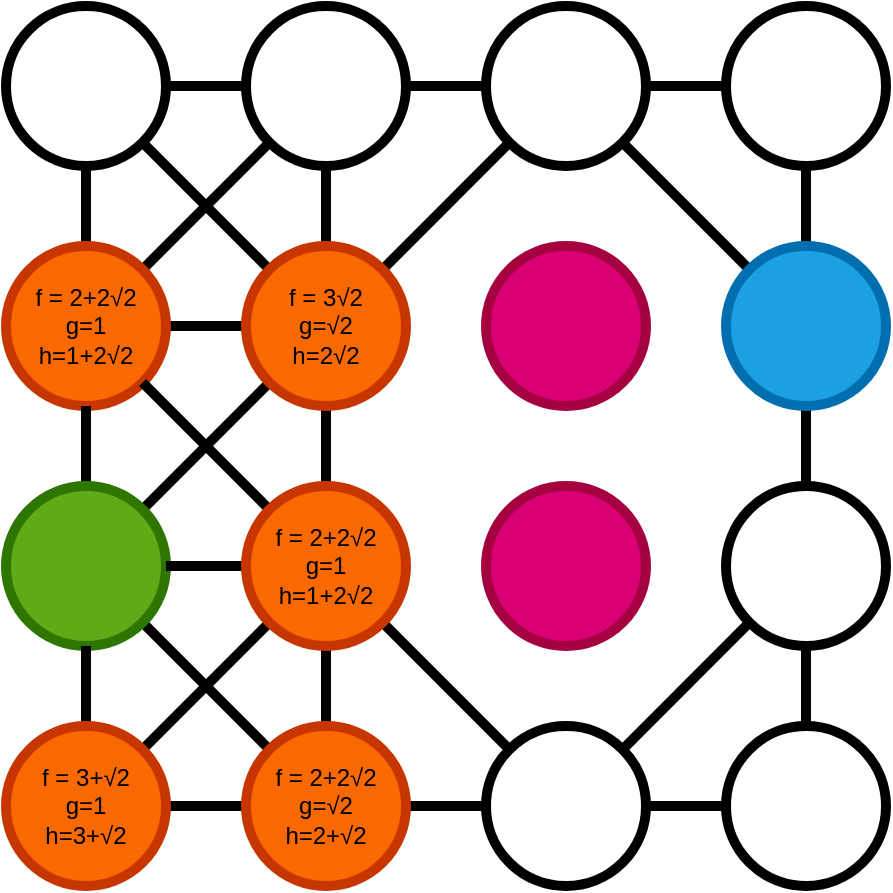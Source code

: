 <mxfile version="22.0.2" type="device">
  <diagram name="Página-1" id="PBMzx0IFOF0NQI9LSY-v">
    <mxGraphModel dx="1104" dy="675" grid="0" gridSize="10" guides="1" tooltips="1" connect="1" arrows="1" fold="1" page="1" pageScale="1" pageWidth="827" pageHeight="1169" math="0" shadow="0">
      <root>
        <mxCell id="0" />
        <mxCell id="1" parent="0" />
        <mxCell id="xbUg_8GrWdyiabOj9sQY-20" value="" style="edgeStyle=orthogonalEdgeStyle;rounded=0;orthogonalLoop=1;jettySize=auto;html=1;endArrow=none;endFill=0;strokeWidth=5;" parent="1" source="xbUg_8GrWdyiabOj9sQY-1" target="xbUg_8GrWdyiabOj9sQY-6" edge="1">
          <mxGeometry relative="1" as="geometry">
            <Array as="points">
              <mxPoint x="120" y="220" />
              <mxPoint x="120" y="220" />
            </Array>
          </mxGeometry>
        </mxCell>
        <mxCell id="xbUg_8GrWdyiabOj9sQY-41" value="" style="edgeStyle=orthogonalEdgeStyle;shape=connector;rounded=0;orthogonalLoop=1;jettySize=auto;html=1;labelBackgroundColor=default;align=center;verticalAlign=middle;fontFamily=Helvetica;fontSize=11;fontColor=default;endArrow=none;endFill=0;strokeWidth=5;" parent="1" source="xbUg_8GrWdyiabOj9sQY-1" target="xbUg_8GrWdyiabOj9sQY-3" edge="1">
          <mxGeometry relative="1" as="geometry" />
        </mxCell>
        <mxCell id="xbUg_8GrWdyiabOj9sQY-44" style="shape=connector;rounded=0;orthogonalLoop=1;jettySize=auto;html=1;exitX=1;exitY=1;exitDx=0;exitDy=0;entryX=0;entryY=0;entryDx=0;entryDy=0;labelBackgroundColor=default;align=center;verticalAlign=middle;fontFamily=Helvetica;fontSize=11;fontColor=default;endArrow=none;endFill=0;strokeWidth=5;" parent="1" source="xbUg_8GrWdyiabOj9sQY-1" target="xbUg_8GrWdyiabOj9sQY-7" edge="1">
          <mxGeometry relative="1" as="geometry" />
        </mxCell>
        <mxCell id="xbUg_8GrWdyiabOj9sQY-1" value="" style="ellipse;whiteSpace=wrap;html=1;aspect=fixed;strokeWidth=5;" parent="1" vertex="1">
          <mxGeometry x="80" y="120" width="80" height="80" as="geometry" />
        </mxCell>
        <mxCell id="xbUg_8GrWdyiabOj9sQY-21" value="" style="edgeStyle=orthogonalEdgeStyle;shape=connector;rounded=0;orthogonalLoop=1;jettySize=auto;html=1;labelBackgroundColor=default;align=center;verticalAlign=middle;fontFamily=Helvetica;fontSize=11;fontColor=default;endArrow=none;endFill=0;strokeWidth=5;" parent="1" source="xbUg_8GrWdyiabOj9sQY-3" target="xbUg_8GrWdyiabOj9sQY-7" edge="1">
          <mxGeometry relative="1" as="geometry" />
        </mxCell>
        <mxCell id="xbUg_8GrWdyiabOj9sQY-42" value="" style="edgeStyle=orthogonalEdgeStyle;shape=connector;rounded=0;orthogonalLoop=1;jettySize=auto;html=1;labelBackgroundColor=default;align=center;verticalAlign=middle;fontFamily=Helvetica;fontSize=11;fontColor=default;endArrow=none;endFill=0;strokeWidth=5;" parent="1" source="xbUg_8GrWdyiabOj9sQY-3" target="xbUg_8GrWdyiabOj9sQY-4" edge="1">
          <mxGeometry relative="1" as="geometry" />
        </mxCell>
        <mxCell id="xbUg_8GrWdyiabOj9sQY-3" value="" style="ellipse;whiteSpace=wrap;html=1;aspect=fixed;strokeWidth=5;" parent="1" vertex="1">
          <mxGeometry x="200" y="120" width="80" height="80" as="geometry" />
        </mxCell>
        <mxCell id="xbUg_8GrWdyiabOj9sQY-43" value="" style="edgeStyle=orthogonalEdgeStyle;shape=connector;rounded=0;orthogonalLoop=1;jettySize=auto;html=1;labelBackgroundColor=default;align=center;verticalAlign=middle;fontFamily=Helvetica;fontSize=11;fontColor=default;endArrow=none;endFill=0;strokeWidth=5;" parent="1" source="xbUg_8GrWdyiabOj9sQY-4" target="xbUg_8GrWdyiabOj9sQY-5" edge="1">
          <mxGeometry relative="1" as="geometry" />
        </mxCell>
        <mxCell id="xbUg_8GrWdyiabOj9sQY-47" style="edgeStyle=none;shape=connector;rounded=0;orthogonalLoop=1;jettySize=auto;html=1;exitX=0;exitY=1;exitDx=0;exitDy=0;entryX=1;entryY=0;entryDx=0;entryDy=0;labelBackgroundColor=default;strokeWidth=5;align=center;verticalAlign=middle;fontFamily=Helvetica;fontSize=11;fontColor=default;endArrow=none;endFill=0;" parent="1" source="xbUg_8GrWdyiabOj9sQY-4" target="xbUg_8GrWdyiabOj9sQY-7" edge="1">
          <mxGeometry relative="1" as="geometry" />
        </mxCell>
        <mxCell id="xbUg_8GrWdyiabOj9sQY-4" value="" style="ellipse;whiteSpace=wrap;html=1;aspect=fixed;strokeWidth=5;" parent="1" vertex="1">
          <mxGeometry x="320" y="120" width="80" height="80" as="geometry" />
        </mxCell>
        <mxCell id="xbUg_8GrWdyiabOj9sQY-23" value="" style="edgeStyle=orthogonalEdgeStyle;shape=connector;rounded=0;orthogonalLoop=1;jettySize=auto;html=1;labelBackgroundColor=default;align=center;verticalAlign=middle;fontFamily=Helvetica;fontSize=11;fontColor=default;endArrow=none;endFill=0;strokeWidth=5;" parent="1" source="xbUg_8GrWdyiabOj9sQY-5" target="xbUg_8GrWdyiabOj9sQY-9" edge="1">
          <mxGeometry relative="1" as="geometry" />
        </mxCell>
        <mxCell id="xbUg_8GrWdyiabOj9sQY-5" value="" style="ellipse;whiteSpace=wrap;html=1;aspect=fixed;strokeWidth=5;" parent="1" vertex="1">
          <mxGeometry x="440" y="120" width="80" height="80" as="geometry" />
        </mxCell>
        <mxCell id="xbUg_8GrWdyiabOj9sQY-31" value="" style="edgeStyle=orthogonalEdgeStyle;shape=connector;rounded=0;orthogonalLoop=1;jettySize=auto;html=1;labelBackgroundColor=default;align=center;verticalAlign=middle;fontFamily=Helvetica;fontSize=11;fontColor=default;endArrow=none;endFill=0;strokeWidth=5;" parent="1" source="xbUg_8GrWdyiabOj9sQY-6" target="xbUg_8GrWdyiabOj9sQY-7" edge="1">
          <mxGeometry relative="1" as="geometry" />
        </mxCell>
        <mxCell id="xbUg_8GrWdyiabOj9sQY-59" style="edgeStyle=none;shape=connector;rounded=0;orthogonalLoop=1;jettySize=auto;html=1;exitX=1;exitY=0;exitDx=0;exitDy=0;entryX=0;entryY=1;entryDx=0;entryDy=0;labelBackgroundColor=default;strokeWidth=5;align=center;verticalAlign=middle;fontFamily=Helvetica;fontSize=11;fontColor=default;endArrow=none;endFill=0;" parent="1" source="xbUg_8GrWdyiabOj9sQY-6" target="xbUg_8GrWdyiabOj9sQY-3" edge="1">
          <mxGeometry relative="1" as="geometry" />
        </mxCell>
        <mxCell id="xbUg_8GrWdyiabOj9sQY-6" value="f = 2+2√2&lt;br&gt;g=1&lt;br&gt;h=1+2√2" style="ellipse;whiteSpace=wrap;html=1;aspect=fixed;strokeWidth=5;fillColor=#fa6800;fontColor=#000000;strokeColor=#C73500;" parent="1" vertex="1">
          <mxGeometry x="80" y="240" width="80" height="80" as="geometry" />
        </mxCell>
        <mxCell id="xbUg_8GrWdyiabOj9sQY-35" value="" style="edgeStyle=orthogonalEdgeStyle;shape=connector;rounded=0;orthogonalLoop=1;jettySize=auto;html=1;labelBackgroundColor=default;align=center;verticalAlign=middle;fontFamily=Helvetica;fontSize=11;fontColor=default;endArrow=none;endFill=0;strokeWidth=5;" parent="1" source="xbUg_8GrWdyiabOj9sQY-7" target="xbUg_8GrWdyiabOj9sQY-11" edge="1">
          <mxGeometry relative="1" as="geometry" />
        </mxCell>
        <mxCell id="xbUg_8GrWdyiabOj9sQY-48" style="edgeStyle=none;shape=connector;rounded=0;orthogonalLoop=1;jettySize=auto;html=1;exitX=0;exitY=1;exitDx=0;exitDy=0;entryX=1;entryY=0;entryDx=0;entryDy=0;labelBackgroundColor=default;strokeWidth=5;align=center;verticalAlign=middle;fontFamily=Helvetica;fontSize=11;fontColor=default;endArrow=none;endFill=0;" parent="1" source="xbUg_8GrWdyiabOj9sQY-7" target="xbUg_8GrWdyiabOj9sQY-10" edge="1">
          <mxGeometry relative="1" as="geometry" />
        </mxCell>
        <mxCell id="xbUg_8GrWdyiabOj9sQY-7" value="f = 3√2&lt;br&gt;g=√2&lt;br&gt;h=2√2" style="ellipse;whiteSpace=wrap;html=1;aspect=fixed;strokeWidth=5;fillColor=#fa6800;fontColor=#000000;strokeColor=#C73500;" parent="1" vertex="1">
          <mxGeometry x="200" y="240" width="80" height="80" as="geometry" />
        </mxCell>
        <mxCell id="xbUg_8GrWdyiabOj9sQY-8" value="" style="ellipse;whiteSpace=wrap;html=1;aspect=fixed;strokeWidth=5;fillColor=#d80073;fontColor=#ffffff;strokeColor=#A50040;" parent="1" vertex="1">
          <mxGeometry x="320" y="240" width="80" height="80" as="geometry" />
        </mxCell>
        <mxCell id="xbUg_8GrWdyiabOj9sQY-24" value="" style="edgeStyle=orthogonalEdgeStyle;shape=connector;rounded=0;orthogonalLoop=1;jettySize=auto;html=1;labelBackgroundColor=default;align=center;verticalAlign=middle;fontFamily=Helvetica;fontSize=11;fontColor=default;endArrow=none;endFill=0;strokeWidth=5;" parent="1" source="xbUg_8GrWdyiabOj9sQY-9" target="xbUg_8GrWdyiabOj9sQY-13" edge="1">
          <mxGeometry relative="1" as="geometry" />
        </mxCell>
        <mxCell id="xbUg_8GrWdyiabOj9sQY-52" style="edgeStyle=none;shape=connector;rounded=0;orthogonalLoop=1;jettySize=auto;html=1;exitX=0;exitY=0;exitDx=0;exitDy=0;entryX=1;entryY=1;entryDx=0;entryDy=0;labelBackgroundColor=default;strokeWidth=5;align=center;verticalAlign=middle;fontFamily=Helvetica;fontSize=11;fontColor=default;endArrow=none;endFill=0;" parent="1" source="xbUg_8GrWdyiabOj9sQY-9" target="xbUg_8GrWdyiabOj9sQY-4" edge="1">
          <mxGeometry relative="1" as="geometry" />
        </mxCell>
        <mxCell id="xbUg_8GrWdyiabOj9sQY-9" value="" style="ellipse;whiteSpace=wrap;html=1;aspect=fixed;strokeWidth=5;fillColor=#1ba1e2;fontColor=#ffffff;strokeColor=#006EAF;" parent="1" vertex="1">
          <mxGeometry x="440" y="240" width="80" height="80" as="geometry" />
        </mxCell>
        <mxCell id="xbUg_8GrWdyiabOj9sQY-30" value="" style="edgeStyle=orthogonalEdgeStyle;shape=connector;rounded=0;orthogonalLoop=1;jettySize=auto;html=1;labelBackgroundColor=default;align=center;verticalAlign=middle;fontFamily=Helvetica;fontSize=11;fontColor=default;endArrow=none;endFill=0;strokeWidth=5;" parent="1" source="xbUg_8GrWdyiabOj9sQY-10" target="xbUg_8GrWdyiabOj9sQY-6" edge="1">
          <mxGeometry relative="1" as="geometry" />
        </mxCell>
        <mxCell id="xbUg_8GrWdyiabOj9sQY-60" style="edgeStyle=none;shape=connector;rounded=0;orthogonalLoop=1;jettySize=auto;html=1;exitX=1;exitY=1;exitDx=0;exitDy=0;entryX=0;entryY=0;entryDx=0;entryDy=0;labelBackgroundColor=default;strokeWidth=5;align=center;verticalAlign=middle;fontFamily=Helvetica;fontSize=11;fontColor=default;endArrow=none;endFill=0;" parent="1" source="xbUg_8GrWdyiabOj9sQY-10" target="xbUg_8GrWdyiabOj9sQY-15" edge="1">
          <mxGeometry relative="1" as="geometry" />
        </mxCell>
        <mxCell id="xbUg_8GrWdyiabOj9sQY-10" value="" style="ellipse;whiteSpace=wrap;html=1;aspect=fixed;strokeWidth=5;fillColor=#60a917;fontColor=#ffffff;strokeColor=#2D7600;" parent="1" vertex="1">
          <mxGeometry x="80" y="360" width="80" height="80" as="geometry" />
        </mxCell>
        <mxCell id="xbUg_8GrWdyiabOj9sQY-36" value="" style="edgeStyle=orthogonalEdgeStyle;shape=connector;rounded=0;orthogonalLoop=1;jettySize=auto;html=1;labelBackgroundColor=default;align=center;verticalAlign=middle;fontFamily=Helvetica;fontSize=11;fontColor=default;endArrow=none;endFill=0;strokeWidth=5;" parent="1" source="xbUg_8GrWdyiabOj9sQY-11" target="xbUg_8GrWdyiabOj9sQY-10" edge="1">
          <mxGeometry relative="1" as="geometry" />
        </mxCell>
        <mxCell id="xbUg_8GrWdyiabOj9sQY-40" value="" style="edgeStyle=orthogonalEdgeStyle;shape=connector;rounded=0;orthogonalLoop=1;jettySize=auto;html=1;labelBackgroundColor=default;align=center;verticalAlign=middle;fontFamily=Helvetica;fontSize=11;fontColor=default;endArrow=none;endFill=0;strokeWidth=5;" parent="1" source="xbUg_8GrWdyiabOj9sQY-11" target="xbUg_8GrWdyiabOj9sQY-15" edge="1">
          <mxGeometry relative="1" as="geometry" />
        </mxCell>
        <mxCell id="xbUg_8GrWdyiabOj9sQY-49" style="edgeStyle=none;shape=connector;rounded=0;orthogonalLoop=1;jettySize=auto;html=1;exitX=0;exitY=1;exitDx=0;exitDy=0;entryX=1;entryY=0;entryDx=0;entryDy=0;labelBackgroundColor=default;strokeWidth=5;align=center;verticalAlign=middle;fontFamily=Helvetica;fontSize=11;fontColor=default;endArrow=none;endFill=0;" parent="1" source="xbUg_8GrWdyiabOj9sQY-11" target="xbUg_8GrWdyiabOj9sQY-14" edge="1">
          <mxGeometry relative="1" as="geometry" />
        </mxCell>
        <mxCell id="xbUg_8GrWdyiabOj9sQY-50" style="edgeStyle=none;shape=connector;rounded=0;orthogonalLoop=1;jettySize=auto;html=1;exitX=1;exitY=1;exitDx=0;exitDy=0;entryX=0;entryY=0;entryDx=0;entryDy=0;labelBackgroundColor=default;strokeWidth=5;align=center;verticalAlign=middle;fontFamily=Helvetica;fontSize=11;fontColor=default;endArrow=none;endFill=0;" parent="1" source="xbUg_8GrWdyiabOj9sQY-11" target="xbUg_8GrWdyiabOj9sQY-16" edge="1">
          <mxGeometry relative="1" as="geometry" />
        </mxCell>
        <mxCell id="xbUg_8GrWdyiabOj9sQY-58" style="edgeStyle=none;shape=connector;rounded=0;orthogonalLoop=1;jettySize=auto;html=1;exitX=0;exitY=0;exitDx=0;exitDy=0;entryX=1;entryY=1;entryDx=0;entryDy=0;labelBackgroundColor=default;strokeWidth=5;align=center;verticalAlign=middle;fontFamily=Helvetica;fontSize=11;fontColor=default;endArrow=none;endFill=0;" parent="1" source="xbUg_8GrWdyiabOj9sQY-11" target="xbUg_8GrWdyiabOj9sQY-6" edge="1">
          <mxGeometry relative="1" as="geometry" />
        </mxCell>
        <mxCell id="xbUg_8GrWdyiabOj9sQY-11" value="f = 2+2√2&lt;br&gt;g=1&lt;br&gt;h=1+2√2" style="ellipse;whiteSpace=wrap;html=1;aspect=fixed;strokeWidth=5;fillColor=#fa6800;fontColor=#000000;strokeColor=#C73500;" parent="1" vertex="1">
          <mxGeometry x="200" y="360" width="80" height="80" as="geometry" />
        </mxCell>
        <mxCell id="xbUg_8GrWdyiabOj9sQY-12" value="" style="ellipse;whiteSpace=wrap;html=1;aspect=fixed;strokeWidth=5;fillColor=#d80073;fontColor=#ffffff;strokeColor=#A50040;" parent="1" vertex="1">
          <mxGeometry x="320" y="360" width="80" height="80" as="geometry" />
        </mxCell>
        <mxCell id="xbUg_8GrWdyiabOj9sQY-25" value="" style="edgeStyle=orthogonalEdgeStyle;shape=connector;rounded=0;orthogonalLoop=1;jettySize=auto;html=1;labelBackgroundColor=default;align=center;verticalAlign=middle;fontFamily=Helvetica;fontSize=11;fontColor=default;endArrow=none;endFill=0;strokeWidth=5;" parent="1" source="xbUg_8GrWdyiabOj9sQY-13" target="xbUg_8GrWdyiabOj9sQY-17" edge="1">
          <mxGeometry relative="1" as="geometry" />
        </mxCell>
        <mxCell id="xbUg_8GrWdyiabOj9sQY-61" style="edgeStyle=none;shape=connector;rounded=0;orthogonalLoop=1;jettySize=auto;html=1;exitX=0;exitY=1;exitDx=0;exitDy=0;entryX=1;entryY=0;entryDx=0;entryDy=0;labelBackgroundColor=default;strokeWidth=5;align=center;verticalAlign=middle;fontFamily=Helvetica;fontSize=11;fontColor=default;endArrow=none;endFill=0;" parent="1" source="xbUg_8GrWdyiabOj9sQY-13" target="xbUg_8GrWdyiabOj9sQY-16" edge="1">
          <mxGeometry relative="1" as="geometry" />
        </mxCell>
        <mxCell id="xbUg_8GrWdyiabOj9sQY-13" value="" style="ellipse;whiteSpace=wrap;html=1;aspect=fixed;strokeWidth=5;" parent="1" vertex="1">
          <mxGeometry x="440" y="360" width="80" height="80" as="geometry" />
        </mxCell>
        <mxCell id="xbUg_8GrWdyiabOj9sQY-29" value="" style="edgeStyle=orthogonalEdgeStyle;shape=connector;rounded=0;orthogonalLoop=1;jettySize=auto;html=1;labelBackgroundColor=default;align=center;verticalAlign=middle;fontFamily=Helvetica;fontSize=11;fontColor=default;endArrow=none;endFill=0;strokeWidth=5;" parent="1" source="xbUg_8GrWdyiabOj9sQY-14" target="xbUg_8GrWdyiabOj9sQY-10" edge="1">
          <mxGeometry relative="1" as="geometry" />
        </mxCell>
        <mxCell id="MIZyfwr8__vI1RnGQo8--218" value="" style="edgeStyle=none;shape=connector;rounded=0;orthogonalLoop=1;jettySize=auto;html=1;labelBackgroundColor=default;strokeColor=default;strokeWidth=5;align=center;verticalAlign=middle;fontFamily=Helvetica;fontSize=11;fontColor=default;endArrow=none;endFill=0;" edge="1" parent="1" source="xbUg_8GrWdyiabOj9sQY-14" target="xbUg_8GrWdyiabOj9sQY-15">
          <mxGeometry relative="1" as="geometry" />
        </mxCell>
        <mxCell id="xbUg_8GrWdyiabOj9sQY-14" value="f = 3+√2&lt;br&gt;g=1&lt;br&gt;h=3+√2" style="ellipse;whiteSpace=wrap;html=1;aspect=fixed;strokeWidth=5;fillColor=#fa6800;fontColor=#000000;strokeColor=#C73500;" parent="1" vertex="1">
          <mxGeometry x="80" y="480" width="80" height="80" as="geometry" />
        </mxCell>
        <mxCell id="MIZyfwr8__vI1RnGQo8--219" value="" style="edgeStyle=none;shape=connector;rounded=0;orthogonalLoop=1;jettySize=auto;html=1;labelBackgroundColor=default;strokeColor=default;strokeWidth=5;align=center;verticalAlign=middle;fontFamily=Helvetica;fontSize=11;fontColor=default;endArrow=none;endFill=0;" edge="1" parent="1" source="xbUg_8GrWdyiabOj9sQY-15" target="xbUg_8GrWdyiabOj9sQY-16">
          <mxGeometry relative="1" as="geometry" />
        </mxCell>
        <mxCell id="xbUg_8GrWdyiabOj9sQY-15" value="f = 2+2√2&lt;br&gt;g=√2&lt;br&gt;h=2+√2" style="ellipse;whiteSpace=wrap;html=1;aspect=fixed;strokeWidth=5;fillColor=#fa6800;fontColor=#000000;strokeColor=#C73500;" parent="1" vertex="1">
          <mxGeometry x="200" y="480" width="80" height="80" as="geometry" />
        </mxCell>
        <mxCell id="MIZyfwr8__vI1RnGQo8--220" value="" style="edgeStyle=none;shape=connector;rounded=0;orthogonalLoop=1;jettySize=auto;html=1;labelBackgroundColor=default;strokeColor=default;strokeWidth=5;align=center;verticalAlign=middle;fontFamily=Helvetica;fontSize=11;fontColor=default;endArrow=none;endFill=0;" edge="1" parent="1" source="xbUg_8GrWdyiabOj9sQY-16" target="xbUg_8GrWdyiabOj9sQY-17">
          <mxGeometry relative="1" as="geometry" />
        </mxCell>
        <mxCell id="xbUg_8GrWdyiabOj9sQY-16" value="" style="ellipse;whiteSpace=wrap;html=1;aspect=fixed;strokeWidth=5;" parent="1" vertex="1">
          <mxGeometry x="320" y="480" width="80" height="80" as="geometry" />
        </mxCell>
        <mxCell id="xbUg_8GrWdyiabOj9sQY-17" value="" style="ellipse;whiteSpace=wrap;html=1;aspect=fixed;strokeWidth=5;" parent="1" vertex="1">
          <mxGeometry x="440" y="480" width="80" height="80" as="geometry" />
        </mxCell>
      </root>
    </mxGraphModel>
  </diagram>
</mxfile>
